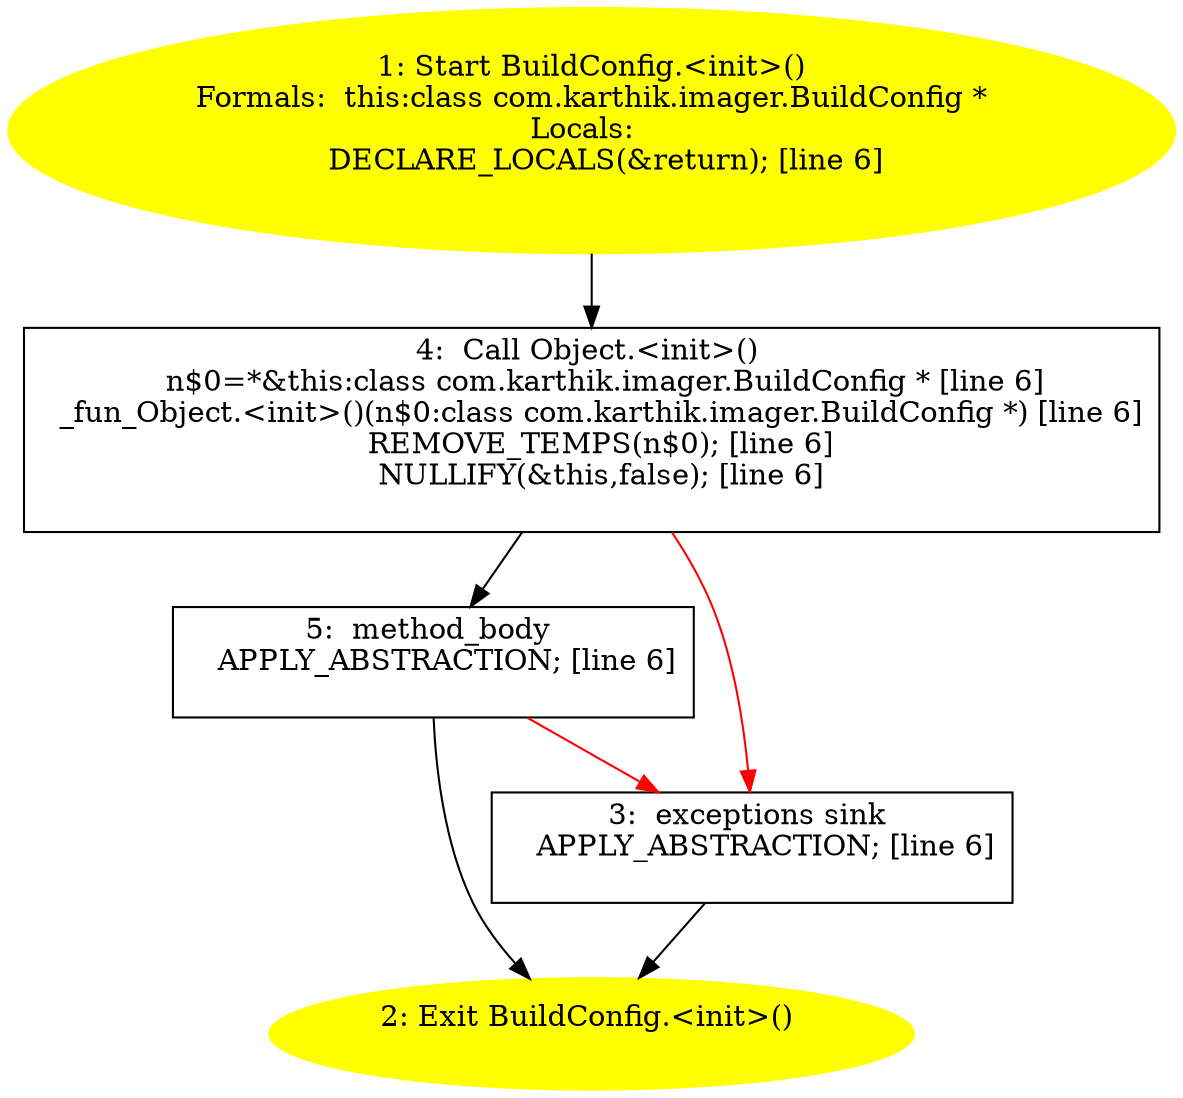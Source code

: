 digraph iCFG {
5 [label="5:  method_body \n   APPLY_ABSTRACTION; [line 6]\n " shape="box"]
	

	 5 -> 2 ;
	 5 -> 3 [color="red" ];
4 [label="4:  Call Object.<init>() \n   n$0=*&this:class com.karthik.imager.BuildConfig * [line 6]\n  _fun_Object.<init>()(n$0:class com.karthik.imager.BuildConfig *) [line 6]\n  REMOVE_TEMPS(n$0); [line 6]\n  NULLIFY(&this,false); [line 6]\n " shape="box"]
	

	 4 -> 5 ;
	 4 -> 3 [color="red" ];
3 [label="3:  exceptions sink \n   APPLY_ABSTRACTION; [line 6]\n " shape="box"]
	

	 3 -> 2 ;
2 [label="2: Exit BuildConfig.<init>() \n  " color=yellow style=filled]
	

1 [label="1: Start BuildConfig.<init>()\nFormals:  this:class com.karthik.imager.BuildConfig *\nLocals:  \n   DECLARE_LOCALS(&return); [line 6]\n " color=yellow style=filled]
	

	 1 -> 4 ;
}
